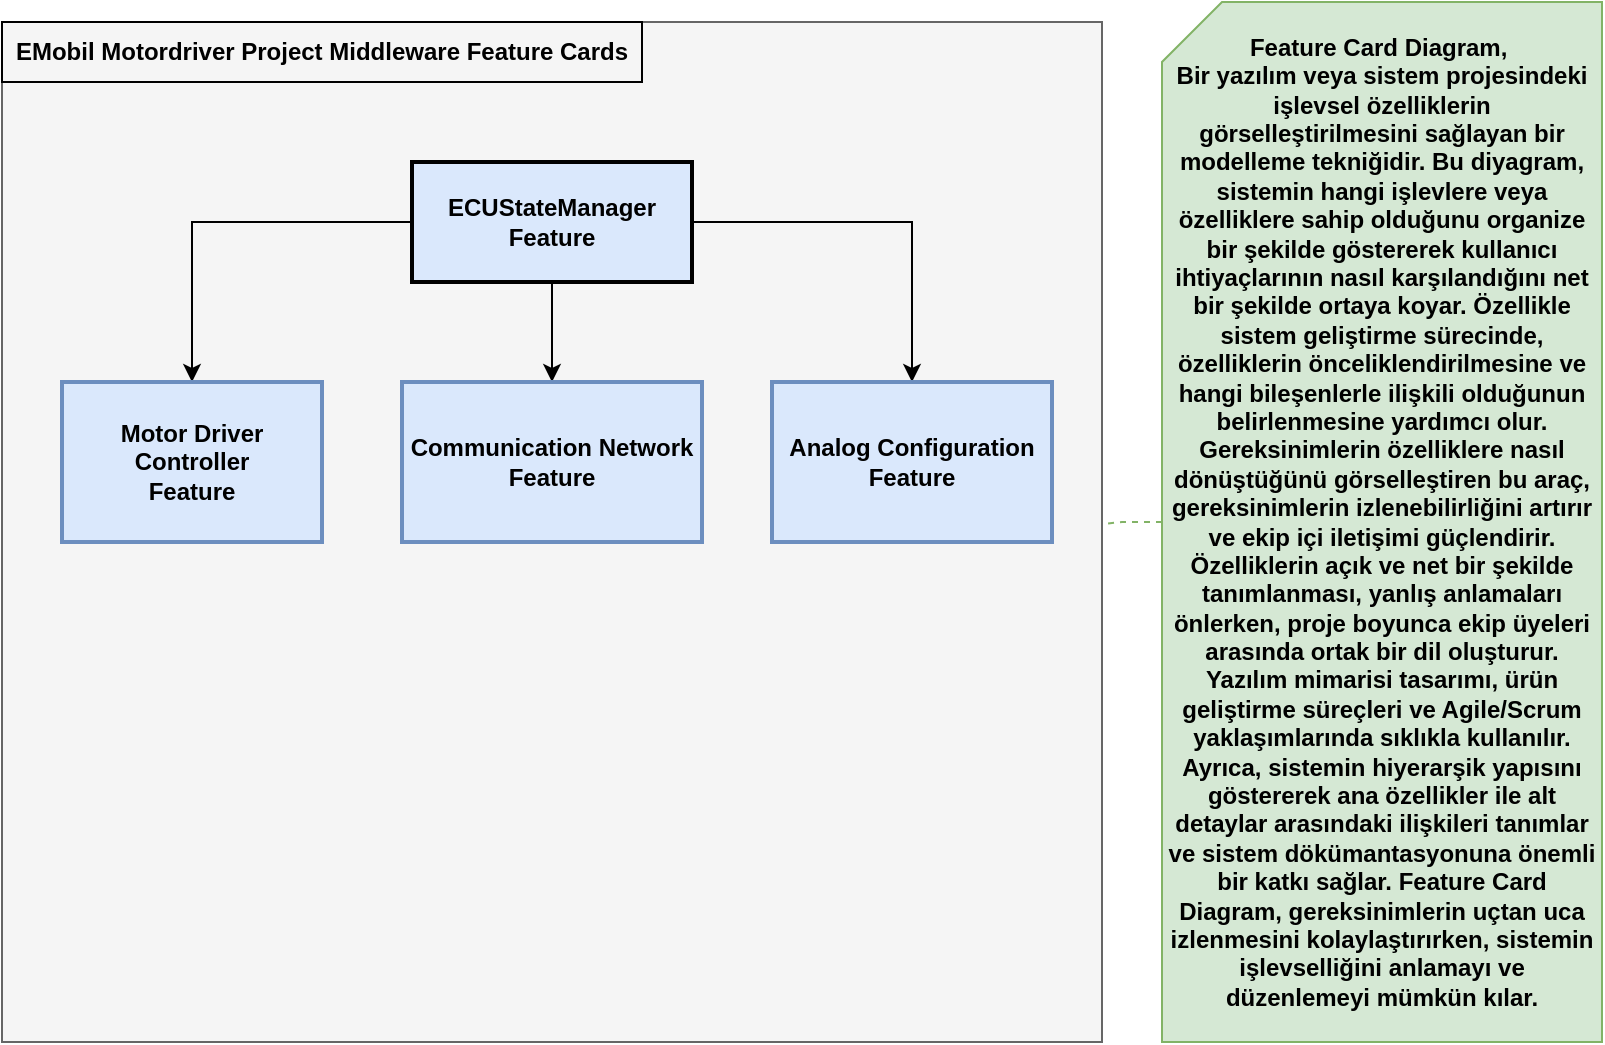 <mxfile version="24.0.4" type="device">
  <diagram name="Page-1" id="DxwZq2hFzvG6IZ7jQ0_L">
    <mxGraphModel dx="1088" dy="778" grid="1" gridSize="10" guides="1" tooltips="1" connect="1" arrows="1" fold="1" page="1" pageScale="1" pageWidth="850" pageHeight="1100" math="0" shadow="0">
      <root>
        <mxCell id="0" />
        <mxCell id="1" parent="0" />
        <mxCell id="5QKOFCwwtD8TvU1U4FAR-1" value="" style="rounded=0;whiteSpace=wrap;html=1;fillColor=#f5f5f5;fontColor=#333333;strokeColor=#666666;" parent="1" vertex="1">
          <mxGeometry x="30" y="130" width="550" height="510" as="geometry" />
        </mxCell>
        <mxCell id="5QKOFCwwtD8TvU1U4FAR-2" value="EMobil Motordriver Project Middleware Feature Cards" style="text;html=1;align=center;verticalAlign=middle;whiteSpace=wrap;rounded=0;fontStyle=1;fillColor=none;strokeColor=default;" parent="1" vertex="1">
          <mxGeometry x="30" y="130" width="320" height="30" as="geometry" />
        </mxCell>
        <mxCell id="5QKOFCwwtD8TvU1U4FAR-8" style="edgeStyle=orthogonalEdgeStyle;rounded=0;orthogonalLoop=1;jettySize=auto;html=1;" parent="1" source="5QKOFCwwtD8TvU1U4FAR-3" target="5QKOFCwwtD8TvU1U4FAR-4" edge="1">
          <mxGeometry relative="1" as="geometry" />
        </mxCell>
        <mxCell id="5QKOFCwwtD8TvU1U4FAR-9" style="edgeStyle=orthogonalEdgeStyle;rounded=0;orthogonalLoop=1;jettySize=auto;html=1;entryX=0.5;entryY=0;entryDx=0;entryDy=0;" parent="1" source="5QKOFCwwtD8TvU1U4FAR-3" target="5QKOFCwwtD8TvU1U4FAR-5" edge="1">
          <mxGeometry relative="1" as="geometry" />
        </mxCell>
        <mxCell id="5QKOFCwwtD8TvU1U4FAR-10" style="edgeStyle=orthogonalEdgeStyle;rounded=0;orthogonalLoop=1;jettySize=auto;html=1;" parent="1" source="5QKOFCwwtD8TvU1U4FAR-3" target="5QKOFCwwtD8TvU1U4FAR-7" edge="1">
          <mxGeometry relative="1" as="geometry" />
        </mxCell>
        <mxCell id="5QKOFCwwtD8TvU1U4FAR-3" value="ECUStateManager&lt;div&gt;Feature&lt;/div&gt;" style="rounded=0;whiteSpace=wrap;html=1;fontStyle=1;fillColor=#dae8fc;strokeColor=#000000;strokeWidth=2;" parent="1" vertex="1">
          <mxGeometry x="235" y="200" width="140" height="60" as="geometry" />
        </mxCell>
        <mxCell id="5QKOFCwwtD8TvU1U4FAR-4" value="Motor Driver Controller&lt;div&gt;Feature&lt;/div&gt;" style="rounded=0;whiteSpace=wrap;html=1;fontStyle=1;fillColor=#dae8fc;strokeColor=#6c8ebf;strokeWidth=2;" parent="1" vertex="1">
          <mxGeometry x="60" y="310" width="130" height="80" as="geometry" />
        </mxCell>
        <mxCell id="5QKOFCwwtD8TvU1U4FAR-5" value="Communication Network Feature" style="rounded=0;whiteSpace=wrap;html=1;fontStyle=1;fillColor=#dae8fc;strokeColor=#6c8ebf;strokeWidth=2;" parent="1" vertex="1">
          <mxGeometry x="230" y="310" width="150" height="80" as="geometry" />
        </mxCell>
        <mxCell id="5QKOFCwwtD8TvU1U4FAR-7" value="Analog Configuration&lt;div&gt;Feature&lt;/div&gt;" style="rounded=0;whiteSpace=wrap;html=1;fontStyle=1;fillColor=#dae8fc;strokeColor=#6c8ebf;strokeWidth=2;" parent="1" vertex="1">
          <mxGeometry x="415" y="310" width="140" height="80" as="geometry" />
        </mxCell>
        <mxCell id="5QKOFCwwtD8TvU1U4FAR-11" value="Feature Card Diagram,&amp;nbsp;&lt;div&gt;Bir yazılım veya sistem projesindeki işlevsel özelliklerin görselleştirilmesini sağlayan bir modelleme tekniğidir. Bu diyagram, sistemin hangi işlevlere veya özelliklere sahip olduğunu organize bir şekilde göstererek kullanıcı ihtiyaçlarının nasıl karşılandığını net bir şekilde ortaya koyar. Özellikle sistem geliştirme sürecinde, özelliklerin önceliklendirilmesine ve hangi bileşenlerle ilişkili olduğunun belirlenmesine yardımcı olur. Gereksinimlerin özelliklere nasıl dönüştüğünü görselleştiren bu araç, gereksinimlerin izlenebilirliğini artırır ve ekip içi iletişimi güçlendirir. Özelliklerin açık ve net bir şekilde tanımlanması, yanlış anlamaları önlerken, proje boyunca ekip üyeleri arasında ortak bir dil oluşturur. Yazılım mimarisi tasarımı, ürün geliştirme süreçleri ve Agile/Scrum yaklaşımlarında sıklıkla kullanılır. Ayrıca, sistemin hiyerarşik yapısını göstererek ana özellikler ile alt detaylar arasındaki ilişkileri tanımlar ve sistem dökümantasyonuna önemli bir katkı sağlar. Feature Card Diagram, gereksinimlerin uçtan uca izlenmesini kolaylaştırırken, sistemin işlevselliğini anlamayı ve düzenlemeyi mümkün kılar.&lt;/div&gt;" style="shape=card;whiteSpace=wrap;html=1;fillColor=#d5e8d4;strokeColor=#82b366;fontStyle=1" parent="1" vertex="1">
          <mxGeometry x="610" y="120" width="220" height="520" as="geometry" />
        </mxCell>
        <mxCell id="5QKOFCwwtD8TvU1U4FAR-13" style="edgeStyle=orthogonalEdgeStyle;rounded=0;orthogonalLoop=1;jettySize=auto;html=1;entryX=1.002;entryY=0.492;entryDx=0;entryDy=0;entryPerimeter=0;endArrow=none;endFill=0;fillColor=#d5e8d4;strokeColor=#82b366;dashed=1;" parent="1" source="5QKOFCwwtD8TvU1U4FAR-11" target="5QKOFCwwtD8TvU1U4FAR-1" edge="1">
          <mxGeometry relative="1" as="geometry" />
        </mxCell>
      </root>
    </mxGraphModel>
  </diagram>
</mxfile>
